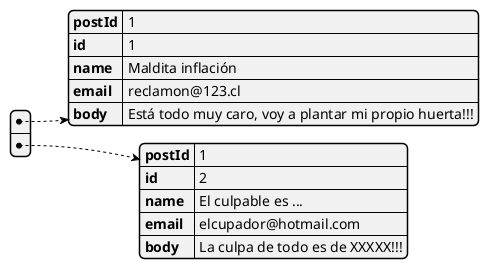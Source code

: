 @startjson
[
  {
    "postId": 1,
    "id": 1,
    "name": "Maldita inflación",
    "email": "reclamon@123.cl",
    "body": "Está todo muy caro, voy a plantar mi propio huerta!!!"
  },
  {
    "postId": 1,
    "id": 2,
    "name": "El culpable es ...",
    "email": "elcupador@hotmail.com",
    "body": "La culpa de todo es de XXXXX!!!"
  }
]
@endjson